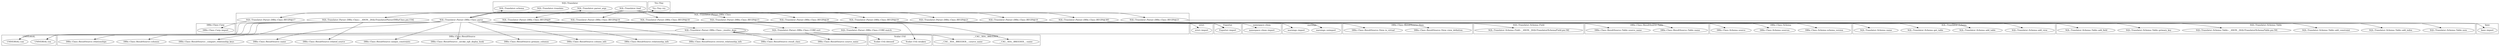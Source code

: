 digraph {
graph [overlap=false]
subgraph cluster_DBIx_Class_Carp {
	label="DBIx::Class::Carp";
	"DBIx::Class::Carp::import";
}
subgraph cluster_SQL_Translator {
	label="SQL::Translator";
	"SQL::Translator::load";
	"SQL::Translator::parser_args";
	"SQL::Translator::translate";
	"SQL::Translator::schema";
}
subgraph cluster_Try_Tiny {
	label="Try::Tiny";
	"Try::Tiny::try";
}
subgraph cluster_UNIVERSAL {
	label="UNIVERSAL";
	"UNIVERSAL::isa";
	"UNIVERSAL::can";
}
subgraph cluster_namespace_clean {
	label="namespace::clean";
	"namespace::clean::import";
}
subgraph cluster_base {
	label="base";
	"base::import";
}
subgraph cluster_DBIx_Class_ResultSource_View {
	label="DBIx::Class::ResultSource::View";
	"DBIx::Class::ResultSource::View::view_definition";
	"DBIx::Class::ResultSource::View::is_virtual";
}
subgraph cluster_Exporter {
	label="Exporter";
	"Exporter::import";
}
subgraph cluster_SQL_Translator_Schema_Field {
	label="SQL::Translator::Schema::Field";
	"SQL::Translator::Schema::Field::__ANON__[SQL/Translator/Schema/Field.pm:58]";
}
subgraph cluster_DBIx_Class_ResultSource_Table {
	label="DBIx::Class::ResultSource::Table";
	"DBIx::Class::ResultSource::Table::name";
	"DBIx::Class::ResultSource::Table::source_name";
}
subgraph cluster_DBIx_Class_ResultSource {
	label="DBIx::Class::ResultSource";
	"DBIx::Class::ResultSource::unique_constraints";
	"DBIx::Class::ResultSource::_invoke_sqlt_deploy_hook";
	"DBIx::Class::ResultSource::primary_columns";
	"DBIx::Class::ResultSource::column_info";
	"DBIx::Class::ResultSource::relationship_info";
	"DBIx::Class::ResultSource::reverse_relationship_info";
	"DBIx::Class::ResultSource::source_name";
	"DBIx::Class::ResultSource::relationships";
	"DBIx::Class::ResultSource::columns";
	"DBIx::Class::ResultSource::result_class";
	"DBIx::Class::ResultSource::_compare_relationship_keys";
	"DBIx::Class::ResultSource::related_source";
	"DBIx::Class::ResultSource::name";
}
subgraph cluster_warnings {
	label="warnings";
	"warnings::unimport";
	"warnings::import";
}
subgraph cluster___CAG__XSA__BREEDER__ {
	label="__CAG__XSA__BREEDER__";
	"__CAG__XSA__BREEDER__::source_name";
	"__CAG__XSA__BREEDER__::name";
}
subgraph cluster_DBIx_Class_Schema {
	label="DBIx::Class::Schema";
	"DBIx::Class::Schema::schema_version";
	"DBIx::Class::Schema::sources";
	"DBIx::Class::Schema::source";
}
subgraph cluster_SQL_Translator_Parser_DBIx_Class {
	label="SQL::Translator::Parser::DBIx::Class";
	"SQL::Translator::Parser::DBIx::Class::__ANON__[SQL/Translator/Parser/DBIx/Class.pm:154]";
	"SQL::Translator::Parser::DBIx::Class::BEGIN@9";
	"SQL::Translator::Parser::DBIx::Class::BEGIN@20";
	"SQL::Translator::Parser::DBIx::Class::BEGIN@15";
	"SQL::Translator::Parser::DBIx::Class::_resolve_deps";
	"SQL::Translator::Parser::DBIx::Class::BEGIN@16";
	"SQL::Translator::Parser::DBIx::Class::BEGIN@21";
	"SQL::Translator::Parser::DBIx::Class::BEGIN@385";
	"SQL::Translator::Parser::DBIx::Class::BEGIN@10";
	"SQL::Translator::Parser::DBIx::Class::CORE:sort";
	"SQL::Translator::Parser::DBIx::Class::CORE:match";
	"SQL::Translator::Parser::DBIx::Class::BEGIN@17";
	"SQL::Translator::Parser::DBIx::Class::BEGIN@18";
	"SQL::Translator::Parser::DBIx::Class::BEGIN@19";
	"SQL::Translator::Parser::DBIx::Class::parse";
	"SQL::Translator::Parser::DBIx::Class::BEGIN@23";
}
subgraph cluster_Scalar_Util {
	label="Scalar::Util";
	"Scalar::Util::blessed";
	"Scalar::Util::weaken";
}
subgraph cluster_SQL_Translator_Schema {
	label="SQL::Translator::Schema";
	"SQL::Translator::Schema::add_view";
	"SQL::Translator::Schema::add_table";
	"SQL::Translator::Schema::get_table";
	"SQL::Translator::Schema::name";
}
subgraph cluster_strict {
	label="strict";
	"strict::import";
}
subgraph cluster_SQL_Translator_Schema_Table {
	label="SQL::Translator::Schema::Table";
	"SQL::Translator::Schema::Table::new";
	"SQL::Translator::Schema::Table::add_index";
	"SQL::Translator::Schema::Table::add_constraint";
	"SQL::Translator::Schema::Table::__ANON__[SQL/Translator/Schema/Table.pm:59]";
	"SQL::Translator::Schema::Table::primary_key";
	"SQL::Translator::Schema::Table::add_field";
}
"SQL::Translator::Parser::DBIx::Class::parse" -> "SQL::Translator::Schema::add_view";
"SQL::Translator::load" -> "SQL::Translator::Parser::DBIx::Class::BEGIN@385";
"SQL::Translator::Parser::DBIx::Class::parse" -> "Try::Tiny::try";
"SQL::Translator::Parser::DBIx::Class::BEGIN@15" -> "Exporter::import";
"SQL::Translator::Parser::DBIx::Class::BEGIN@19" -> "Exporter::import";
"SQL::Translator::Parser::DBIx::Class::BEGIN@20" -> "Exporter::import";
"SQL::Translator::Parser::DBIx::Class::BEGIN@16" -> "Exporter::import";
"SQL::Translator::Parser::DBIx::Class::__ANON__[SQL/Translator/Parser/DBIx/Class.pm:154]" -> "DBIx::Class::ResultSource::related_source";
"SQL::Translator::Parser::DBIx::Class::parse" -> "SQL::Translator::Schema::Field::__ANON__[SQL/Translator/Schema/Field.pm:58]";
"SQL::Translator::Parser::DBIx::Class::parse" -> "DBIx::Class::ResultSource::relationships";
"SQL::Translator::load" -> "SQL::Translator::Parser::DBIx::Class::BEGIN@23";
"SQL::Translator::load" -> "SQL::Translator::Parser::DBIx::Class::BEGIN@15";
"SQL::Translator::Parser::DBIx::Class::_resolve_deps" -> "Scalar::Util::blessed";
"SQL::Translator::Parser::DBIx::Class::parse" -> "DBIx::Class::ResultSource::View::view_definition";
"SQL::Translator::Parser::DBIx::Class::parse" -> "__CAG__XSA__BREEDER__::name";
"SQL::Translator::load" -> "SQL::Translator::Parser::DBIx::Class::BEGIN@18";
"SQL::Translator::Parser::DBIx::Class::parse" -> "DBIx::Class::Schema::source";
"SQL::Translator::Parser::DBIx::Class::parse" -> "DBIx::Class::ResultSource::primary_columns";
"SQL::Translator::Parser::DBIx::Class::parse" -> "DBIx::Class::ResultSource::reverse_relationship_info";
"SQL::Translator::Parser::DBIx::Class::parse" -> "UNIVERSAL::can";
"SQL::Translator::Parser::DBIx::Class::BEGIN@23" -> "base::import";
"SQL::Translator::Parser::DBIx::Class::BEGIN@10" -> "warnings::import";
"SQL::Translator::Parser::DBIx::Class::parse" -> "SQL::Translator::schema";
"SQL::Translator::Parser::DBIx::Class::parse" -> "SQL::Translator::Parser::DBIx::Class::CORE:match";
"SQL::Translator::Parser::DBIx::Class::_resolve_deps" -> "DBIx::Class::ResultSource::result_class";
"SQL::Translator::load" -> "SQL::Translator::Parser::DBIx::Class::BEGIN@19";
"SQL::Translator::Parser::DBIx::Class::parse" -> "DBIx::Class::ResultSource::name";
"SQL::Translator::Parser::DBIx::Class::parse" -> "DBIx::Class::Schema::schema_version";
"SQL::Translator::Parser::DBIx::Class::parse" -> "DBIx::Class::ResultSource::_compare_relationship_keys";
"SQL::Translator::Parser::DBIx::Class::parse" -> "DBIx::Class::ResultSource::Table::source_name";
"SQL::Translator::Parser::DBIx::Class::parse" -> "SQL::Translator::Schema::Table::add_index";
"SQL::Translator::load" -> "SQL::Translator::Parser::DBIx::Class::BEGIN@20";
"SQL::Translator::Parser::DBIx::Class::BEGIN@21" -> "namespace::clean::import";
"SQL::Translator::Parser::DBIx::Class::BEGIN@9" -> "strict::import";
"SQL::Translator::Parser::DBIx::Class::parse" -> "SQL::Translator::Schema::Table::new";
"SQL::Translator::Parser::DBIx::Class::BEGIN@385" -> "warnings::unimport";
"SQL::Translator::load" -> "SQL::Translator::Parser::DBIx::Class::BEGIN@17";
"SQL::Translator::translate" -> "SQL::Translator::Parser::DBIx::Class::parse";
"SQL::Translator::Parser::DBIx::Class::parse" -> "DBIx::Class::ResultSource::View::is_virtual";
"SQL::Translator::load" -> "SQL::Translator::Parser::DBIx::Class::BEGIN@9";
"SQL::Translator::load" -> "SQL::Translator::Parser::DBIx::Class::BEGIN@21";
"SQL::Translator::Parser::DBIx::Class::parse" -> "DBIx::Class::ResultSource::columns";
"SQL::Translator::Parser::DBIx::Class::parse" -> "DBIx::Class::ResultSource::_invoke_sqlt_deploy_hook";
"SQL::Translator::load" -> "SQL::Translator::Parser::DBIx::Class::BEGIN@10";
"SQL::Translator::Parser::DBIx::Class::parse" -> "SQL::Translator::Parser::DBIx::Class::CORE:sort";
"SQL::Translator::Parser::DBIx::Class::CORE:sort" -> "__CAG__XSA__BREEDER__::source_name";
"SQL::Translator::Parser::DBIx::Class::parse" -> "DBIx::Class::ResultSource::relationship_info";
"SQL::Translator::Parser::DBIx::Class::BEGIN@17" -> "DBIx::Class::Carp::import";
"SQL::Translator::Parser::DBIx::Class::parse" -> "SQL::Translator::Schema::name";
"SQL::Translator::Parser::DBIx::Class::parse" -> "DBIx::Class::ResultSource::Table::name";
"SQL::Translator::Parser::DBIx::Class::parse" -> "Scalar::Util::weaken";
"Try::Tiny::try" -> "SQL::Translator::Parser::DBIx::Class::__ANON__[SQL/Translator/Parser/DBIx/Class.pm:154]";
"SQL::Translator::Parser::DBIx::Class::CORE:sort" -> "DBIx::Class::ResultSource::source_name";
"SQL::Translator::Parser::DBIx::Class::parse" -> "SQL::Translator::Schema::Table::__ANON__[SQL/Translator/Schema/Table.pm:59]";
"SQL::Translator::Parser::DBIx::Class::parse" -> "SQL::Translator::Schema::get_table";
"SQL::Translator::load" -> "SQL::Translator::Parser::DBIx::Class::BEGIN@16";
"SQL::Translator::Parser::DBIx::Class::parse" -> "UNIVERSAL::isa";
"SQL::Translator::Parser::DBIx::Class::_resolve_deps" -> "UNIVERSAL::isa";
"SQL::Translator::Parser::DBIx::Class::parse" -> "DBIx::Class::ResultSource::column_info";
"SQL::Translator::Parser::DBIx::Class::parse" -> "DBIx::Class::Schema::sources";
"SQL::Translator::Parser::DBIx::Class::parse" -> "SQL::Translator::Schema::Table::add_field";
"SQL::Translator::Parser::DBIx::Class::parse" -> "SQL::Translator::Schema::Table::add_constraint";
"SQL::Translator::Parser::DBIx::Class::parse" -> "SQL::Translator::Schema::add_table";
"SQL::Translator::Parser::DBIx::Class::parse" -> "DBIx::Class::ResultSource::unique_constraints";
"SQL::Translator::Parser::DBIx::Class::parse" -> "SQL::Translator::Schema::Table::primary_key";
"SQL::Translator::Parser::DBIx::Class::parse" -> "SQL::Translator::parser_args";
"SQL::Translator::Parser::DBIx::Class::_resolve_deps" -> "SQL::Translator::Parser::DBIx::Class::_resolve_deps";
"SQL::Translator::Parser::DBIx::Class::parse" -> "SQL::Translator::Parser::DBIx::Class::_resolve_deps";
}
